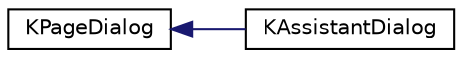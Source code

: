 digraph "Graphical Class Hierarchy"
{
  edge [fontname="Helvetica",fontsize="10",labelfontname="Helvetica",labelfontsize="10"];
  node [fontname="Helvetica",fontsize="10",shape=record];
  rankdir="LR";
  Node0 [label="KPageDialog",height=0.2,width=0.4,color="black", fillcolor="white", style="filled",URL="$classKPageDialog.html",tooltip="A dialog base class which can handle multiple pages. "];
  Node0 -> Node1 [dir="back",color="midnightblue",fontsize="10",style="solid",fontname="Helvetica"];
  Node1 [label="KAssistantDialog",height=0.2,width=0.4,color="black", fillcolor="white", style="filled",URL="$classKAssistantDialog.html",tooltip="This class provides a framework for assistant dialogs. "];
}
